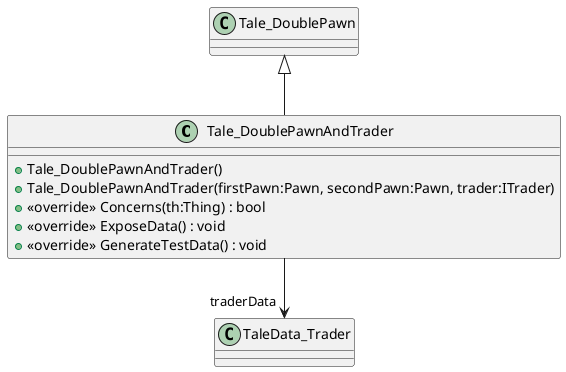@startuml
class Tale_DoublePawnAndTrader {
    + Tale_DoublePawnAndTrader()
    + Tale_DoublePawnAndTrader(firstPawn:Pawn, secondPawn:Pawn, trader:ITrader)
    + <<override>> Concerns(th:Thing) : bool
    + <<override>> ExposeData() : void
    + <<override>> GenerateTestData() : void
}
Tale_DoublePawn <|-- Tale_DoublePawnAndTrader
Tale_DoublePawnAndTrader --> "traderData" TaleData_Trader
@enduml
